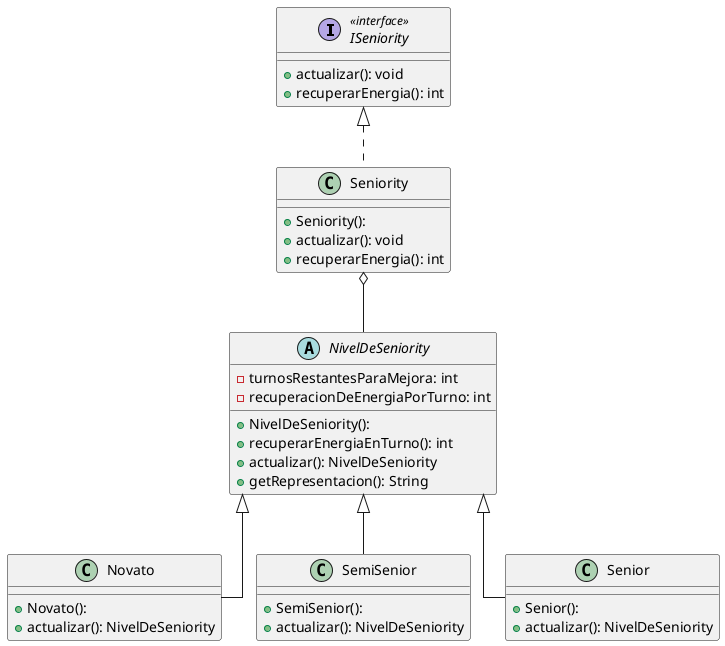 @startuml

skinparam linetype ortho

interface ISeniority << interface >> {
  + actualizar(): void
  + recuperarEnergia(): int
}
Abstract class NivelDeSeniority {
   + NivelDeSeniority():
   - turnosRestantesParaMejora: int
   - recuperacionDeEnergiaPorTurno: int
   + recuperarEnergiaEnTurno(): int
   + actualizar(): NivelDeSeniority
   + getRepresentacion(): String
 }


class Novato {
  + Novato():
  + actualizar(): NivelDeSeniority
}
class SemiSenior {
  + SemiSenior():
  + actualizar(): NivelDeSeniority
}
class Senior {
  + Senior():
  + actualizar(): NivelDeSeniority
}
class Seniority {
  + Seniority():
  + actualizar(): void
  + recuperarEnergia(): int
}

NivelDeSeniority ^-- Novato
NivelDeSeniority ^-- SemiSenior
NivelDeSeniority ^-- Senior
ISeniority  ^-.   Seniority
Seniority o-- NivelDeSeniority
@enduml
